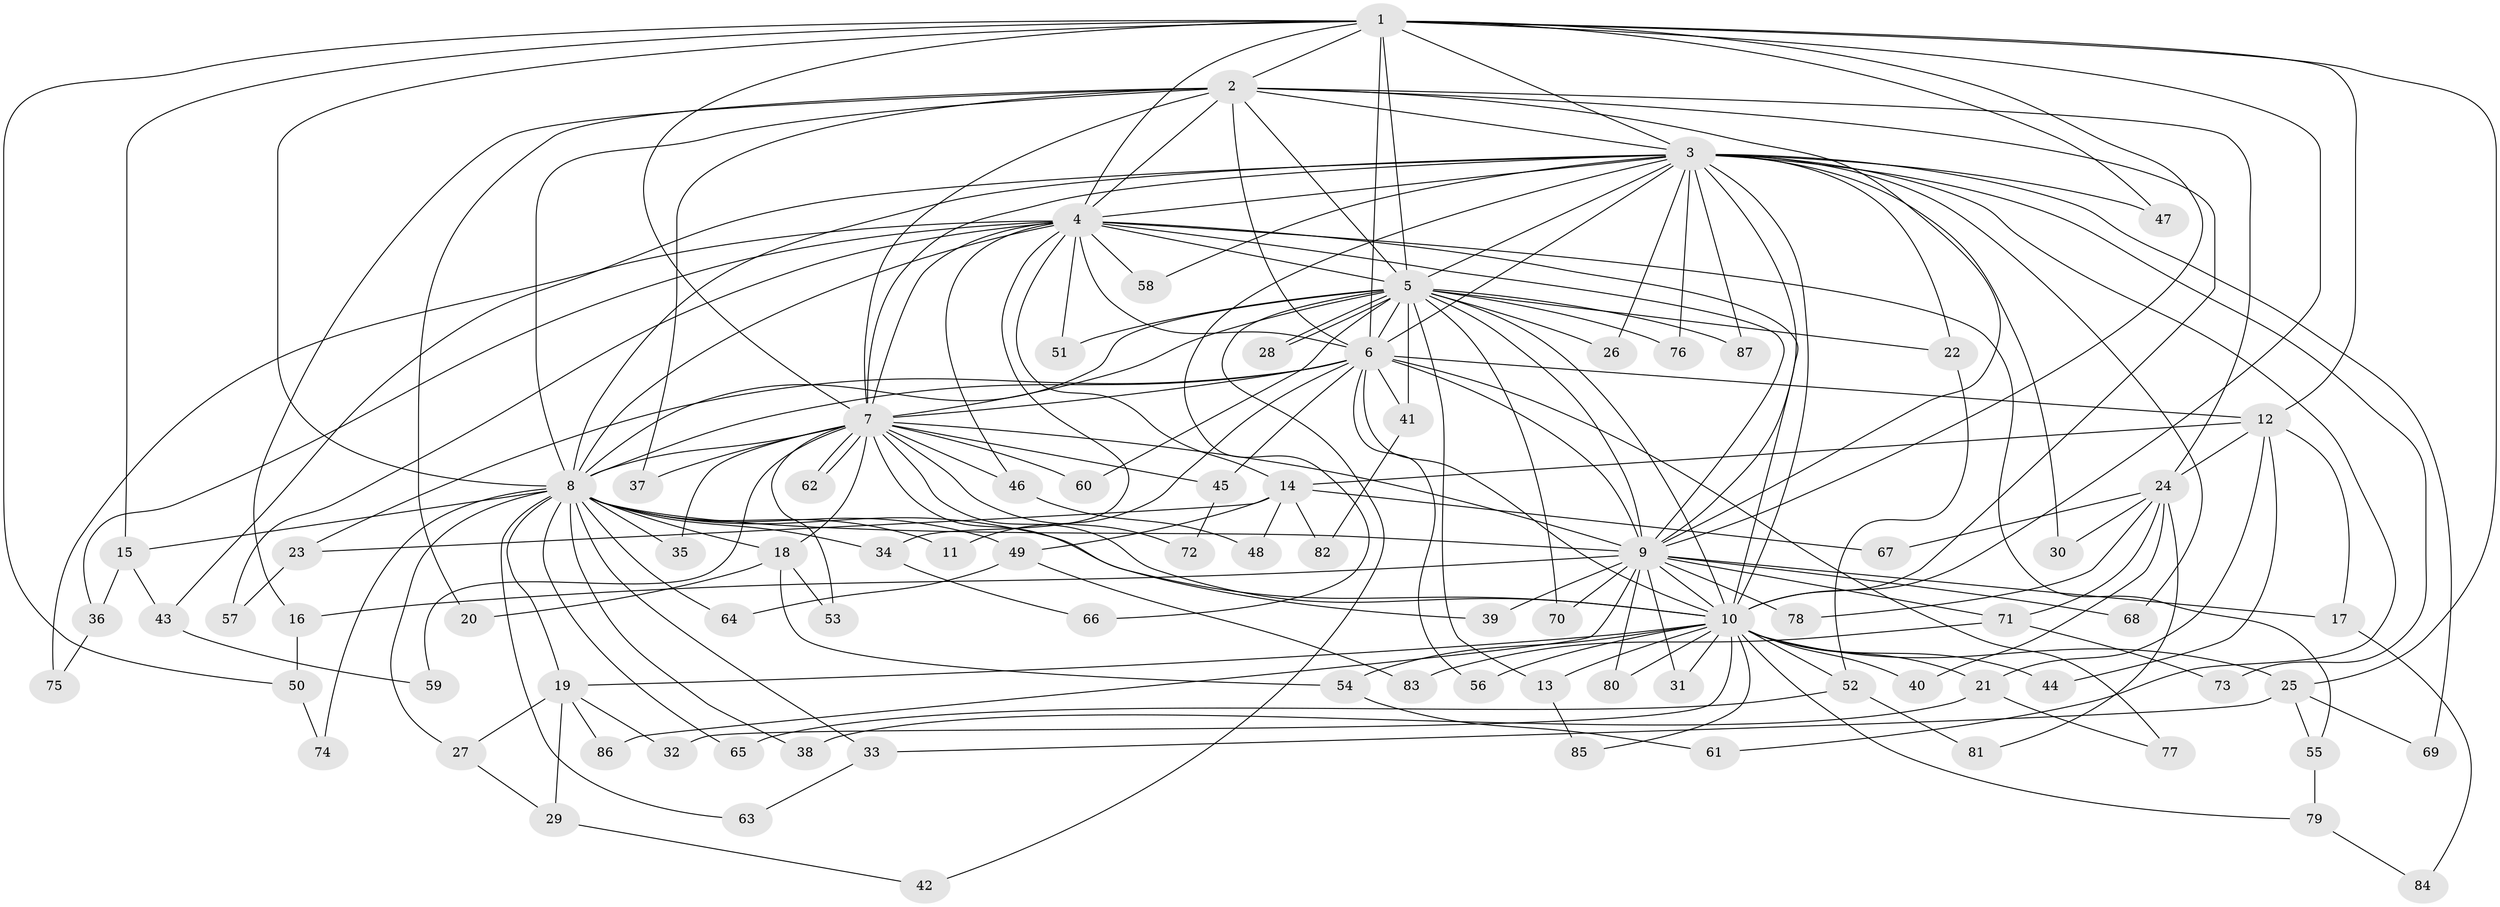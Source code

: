 // coarse degree distribution, {19: 0.031746031746031744, 11: 0.015873015873015872, 20: 0.015873015873015872, 17: 0.015873015873015872, 15: 0.015873015873015872, 18: 0.015873015873015872, 22: 0.015873015873015872, 21: 0.015873015873015872, 2: 0.47619047619047616, 7: 0.031746031746031744, 4: 0.06349206349206349, 3: 0.2222222222222222, 6: 0.015873015873015872, 8: 0.015873015873015872, 5: 0.015873015873015872, 1: 0.015873015873015872}
// Generated by graph-tools (version 1.1) at 2025/23/03/03/25 07:23:43]
// undirected, 87 vertices, 199 edges
graph export_dot {
graph [start="1"]
  node [color=gray90,style=filled];
  1;
  2;
  3;
  4;
  5;
  6;
  7;
  8;
  9;
  10;
  11;
  12;
  13;
  14;
  15;
  16;
  17;
  18;
  19;
  20;
  21;
  22;
  23;
  24;
  25;
  26;
  27;
  28;
  29;
  30;
  31;
  32;
  33;
  34;
  35;
  36;
  37;
  38;
  39;
  40;
  41;
  42;
  43;
  44;
  45;
  46;
  47;
  48;
  49;
  50;
  51;
  52;
  53;
  54;
  55;
  56;
  57;
  58;
  59;
  60;
  61;
  62;
  63;
  64;
  65;
  66;
  67;
  68;
  69;
  70;
  71;
  72;
  73;
  74;
  75;
  76;
  77;
  78;
  79;
  80;
  81;
  82;
  83;
  84;
  85;
  86;
  87;
  1 -- 2;
  1 -- 3;
  1 -- 4;
  1 -- 5;
  1 -- 6;
  1 -- 7;
  1 -- 8;
  1 -- 9;
  1 -- 10;
  1 -- 12;
  1 -- 15;
  1 -- 25;
  1 -- 47;
  1 -- 50;
  2 -- 3;
  2 -- 4;
  2 -- 5;
  2 -- 6;
  2 -- 7;
  2 -- 8;
  2 -- 9;
  2 -- 10;
  2 -- 16;
  2 -- 20;
  2 -- 24;
  2 -- 37;
  3 -- 4;
  3 -- 5;
  3 -- 6;
  3 -- 7;
  3 -- 8;
  3 -- 9;
  3 -- 10;
  3 -- 22;
  3 -- 26;
  3 -- 30;
  3 -- 43;
  3 -- 47;
  3 -- 58;
  3 -- 61;
  3 -- 66;
  3 -- 68;
  3 -- 69;
  3 -- 73;
  3 -- 76;
  3 -- 87;
  4 -- 5;
  4 -- 6;
  4 -- 7;
  4 -- 8;
  4 -- 9;
  4 -- 10;
  4 -- 14;
  4 -- 34;
  4 -- 36;
  4 -- 46;
  4 -- 51;
  4 -- 55;
  4 -- 57;
  4 -- 58;
  4 -- 75;
  5 -- 6;
  5 -- 7;
  5 -- 8;
  5 -- 9;
  5 -- 10;
  5 -- 13;
  5 -- 22;
  5 -- 26;
  5 -- 28;
  5 -- 28;
  5 -- 41;
  5 -- 42;
  5 -- 51;
  5 -- 60;
  5 -- 70;
  5 -- 76;
  5 -- 87;
  6 -- 7;
  6 -- 8;
  6 -- 9;
  6 -- 10;
  6 -- 11;
  6 -- 12;
  6 -- 23;
  6 -- 41;
  6 -- 45;
  6 -- 56;
  6 -- 77;
  7 -- 8;
  7 -- 9;
  7 -- 10;
  7 -- 18;
  7 -- 35;
  7 -- 37;
  7 -- 39;
  7 -- 45;
  7 -- 46;
  7 -- 53;
  7 -- 59;
  7 -- 60;
  7 -- 62;
  7 -- 62;
  7 -- 72;
  8 -- 9;
  8 -- 10;
  8 -- 11;
  8 -- 15;
  8 -- 18;
  8 -- 19;
  8 -- 27;
  8 -- 33;
  8 -- 34;
  8 -- 35;
  8 -- 38;
  8 -- 49;
  8 -- 63;
  8 -- 64;
  8 -- 65;
  8 -- 74;
  9 -- 10;
  9 -- 16;
  9 -- 17;
  9 -- 31;
  9 -- 39;
  9 -- 68;
  9 -- 70;
  9 -- 71;
  9 -- 78;
  9 -- 80;
  9 -- 86;
  10 -- 13;
  10 -- 19;
  10 -- 21;
  10 -- 25;
  10 -- 31;
  10 -- 32;
  10 -- 40;
  10 -- 44;
  10 -- 52;
  10 -- 54;
  10 -- 56;
  10 -- 79;
  10 -- 80;
  10 -- 85;
  12 -- 14;
  12 -- 17;
  12 -- 21;
  12 -- 24;
  12 -- 44;
  13 -- 85;
  14 -- 23;
  14 -- 48;
  14 -- 49;
  14 -- 67;
  14 -- 82;
  15 -- 36;
  15 -- 43;
  16 -- 50;
  17 -- 84;
  18 -- 20;
  18 -- 53;
  18 -- 54;
  19 -- 27;
  19 -- 29;
  19 -- 32;
  19 -- 86;
  21 -- 38;
  21 -- 77;
  22 -- 52;
  23 -- 57;
  24 -- 30;
  24 -- 40;
  24 -- 67;
  24 -- 71;
  24 -- 78;
  24 -- 81;
  25 -- 33;
  25 -- 55;
  25 -- 69;
  27 -- 29;
  29 -- 42;
  33 -- 63;
  34 -- 66;
  36 -- 75;
  41 -- 82;
  43 -- 59;
  45 -- 72;
  46 -- 48;
  49 -- 64;
  49 -- 83;
  50 -- 74;
  52 -- 65;
  52 -- 81;
  54 -- 61;
  55 -- 79;
  71 -- 73;
  71 -- 83;
  79 -- 84;
}
